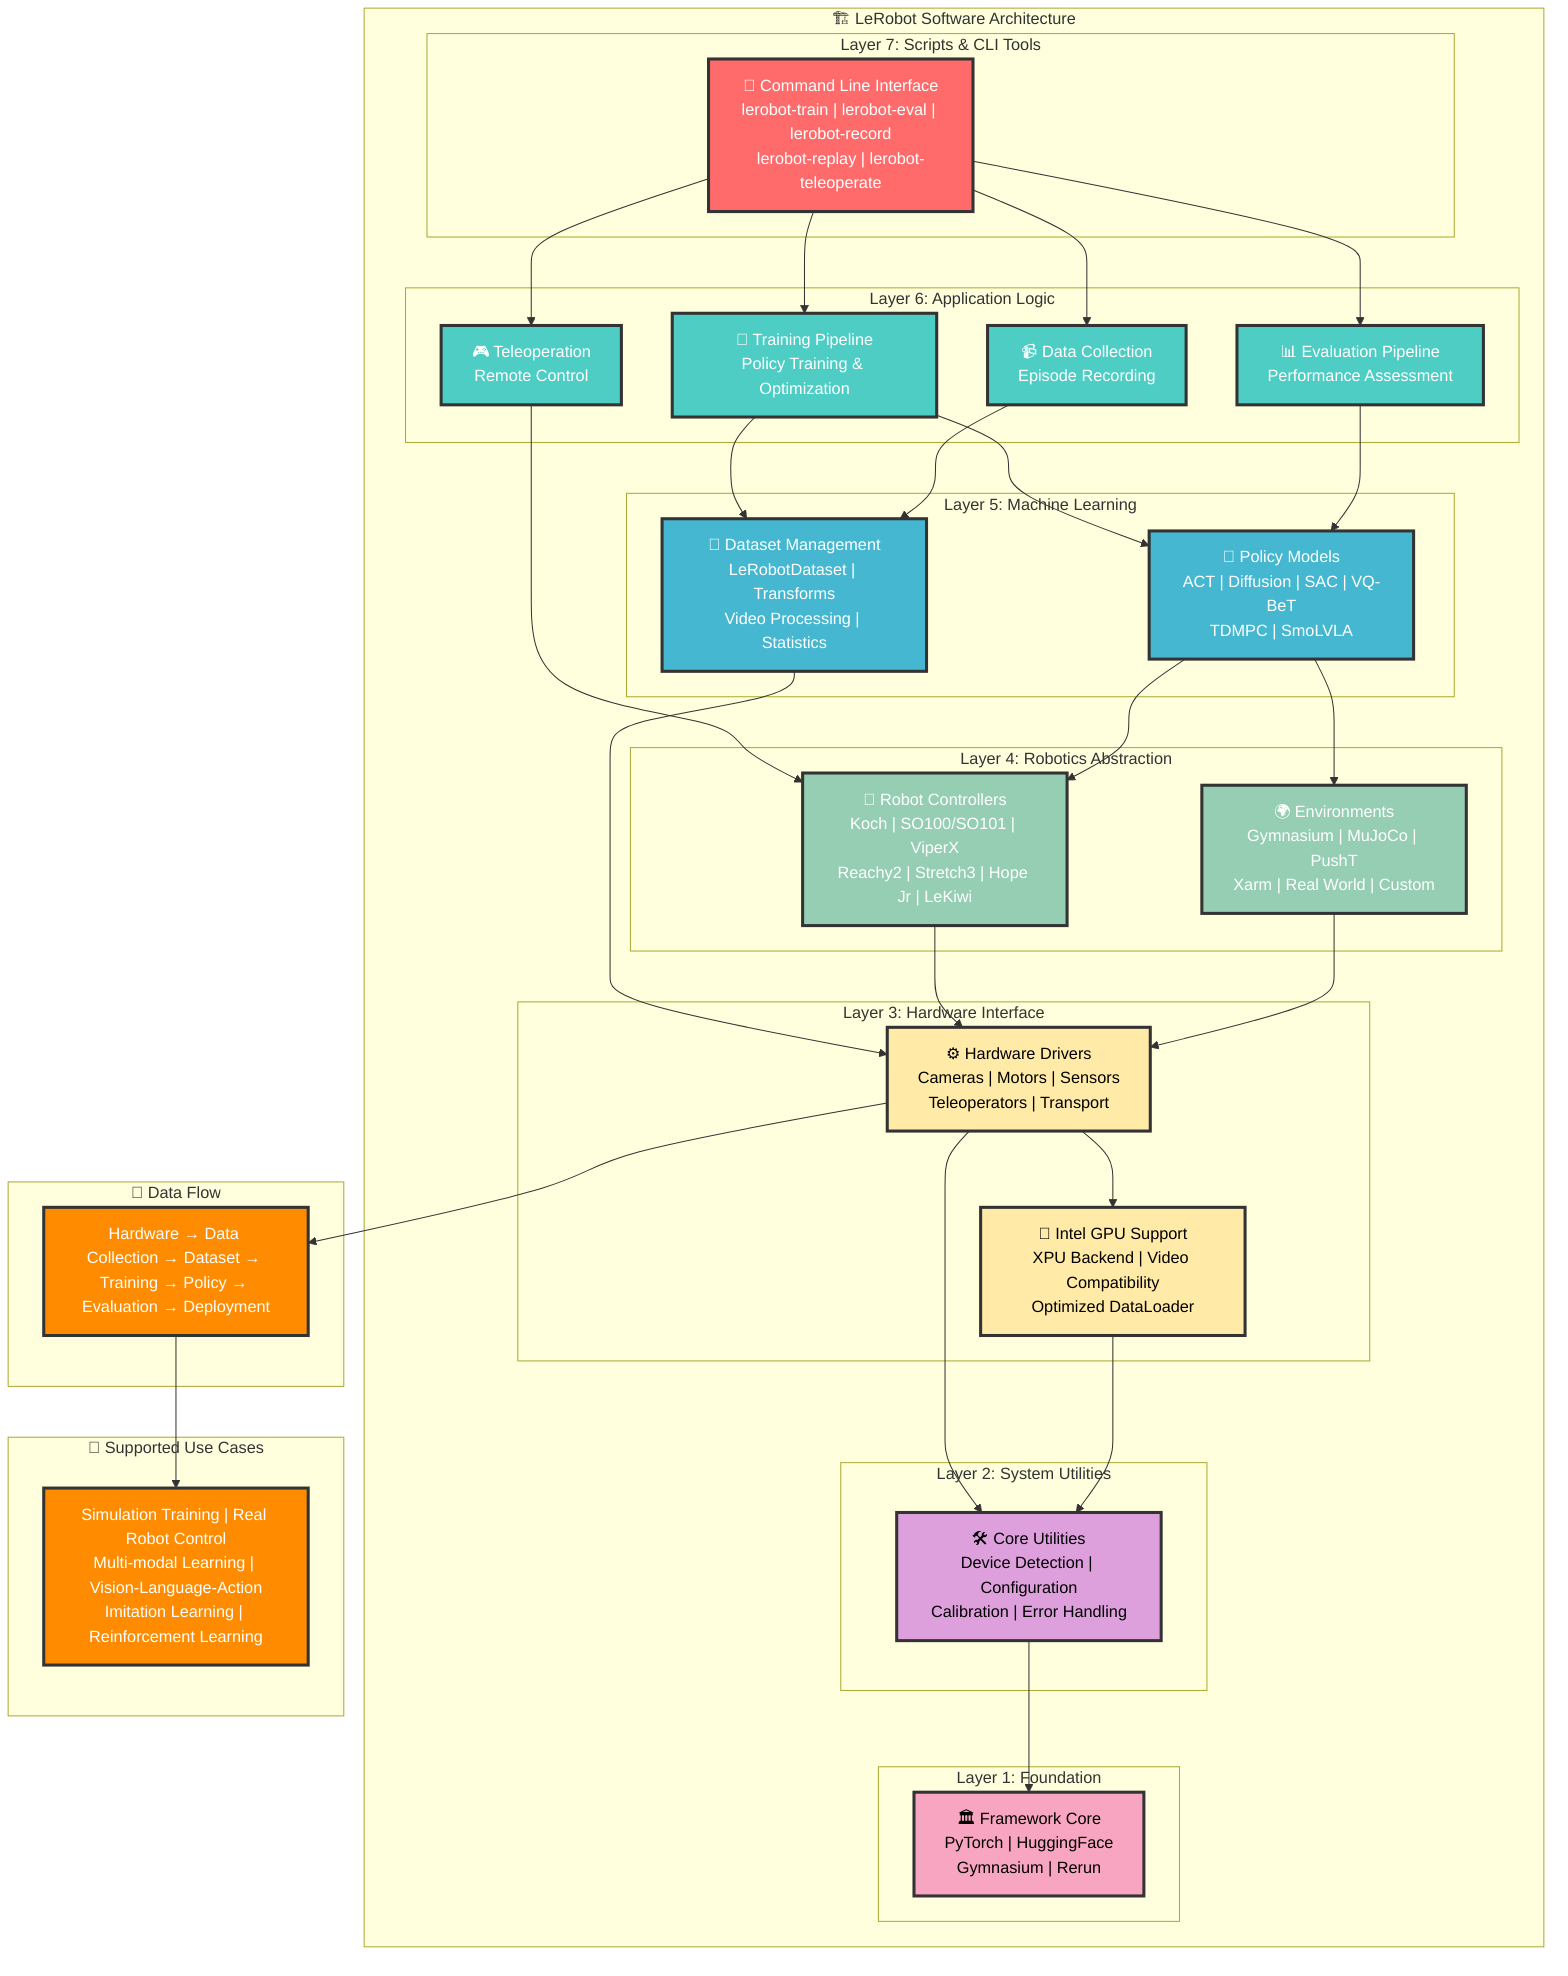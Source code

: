 graph TB
    subgraph "🏗️ LeRobot Software Architecture"
        subgraph "Layer 7: Scripts & CLI Tools"
            CLI["🔧 Command Line Interface<br/>lerobot-train | lerobot-eval | lerobot-record<br/>lerobot-replay | lerobot-teleoperate"]
        end
        
        subgraph "Layer 6: Application Logic"
            Train["🎯 Training Pipeline<br/>Policy Training & Optimization"]
            Eval["📊 Evaluation Pipeline<br/>Performance Assessment"]
            Record["📹 Data Collection<br/>Episode Recording"]
            Teleop["🎮 Teleoperation<br/>Remote Control"]
        end
        
        subgraph "Layer 5: Machine Learning"
            Policies["🧠 Policy Models<br/>ACT | Diffusion | SAC | VQ-BeT<br/>TDMPC | SmoLVLA"]
            Datasets["💾 Dataset Management<br/>LeRobotDataset | Transforms<br/>Video Processing | Statistics"]
        end
        
        subgraph "Layer 4: Robotics Abstraction"
            Robots["🤖 Robot Controllers<br/>Koch | SO100/SO101 | ViperX<br/>Reachy2 | Stretch3 | Hope Jr | LeKiwi"]
            Envs["🌍 Environments<br/>Gymnasium | MuJoCo | PushT<br/>Xarm | Real World | Custom"]
        end
        
        subgraph "Layer 3: Hardware Interface"
            Hardware["⚙️ Hardware Drivers<br/>Cameras | Motors | Sensors<br/>Teleoperators | Transport"]
            Intel["🔧 Intel GPU Support<br/>XPU Backend | Video Compatibility<br/>Optimized DataLoader"]
        end
        
        subgraph "Layer 2: System Utilities"
            Utils["🛠️ Core Utilities<br/>Device Detection | Configuration<br/>Calibration | Error Handling"]
        end
        
        subgraph "Layer 1: Foundation"
            Core["🏛️ Framework Core<br/>PyTorch | HuggingFace<br/>Gymnasium | Rerun"]
        end
    end
    
    subgraph "🔄 Data Flow"
        DataFlow["Hardware → Data Collection → Dataset → Training → Policy → Evaluation → Deployment"]
    end
    
    subgraph "🎯 Supported Use Cases"
        UseCases["Simulation Training | Real Robot Control<br/>Multi-modal Learning | Vision-Language-Action<br/>Imitation Learning | Reinforcement Learning"]
    end
    
    %% Connections showing layer dependencies
    CLI --> Train
    CLI --> Eval  
    CLI --> Record
    CLI --> Teleop
    
    Train --> Policies
    Train --> Datasets
    Eval --> Policies
    Record --> Datasets
    Teleop --> Robots
    
    Policies --> Robots
    Policies --> Envs
    Datasets --> Hardware
    
    Robots --> Hardware
    Envs --> Hardware
    Hardware --> Intel
    
    Hardware --> Utils
    Intel --> Utils
    
    Utils --> Core
    
    %% Data flow connections
    Hardware --> DataFlow
    DataFlow --> UseCases
    
    classDef layer7 fill:#ff6b6b,stroke:#333,stroke-width:3px,color:#fff
    classDef layer6 fill:#4ecdc4,stroke:#333,stroke-width:3px,color:#fff
    classDef layer5 fill:#45b7d1,stroke:#333,stroke-width:3px,color:#fff
    classDef layer4 fill:#96ceb4,stroke:#333,stroke-width:3px,color:#fff
    classDef layer3 fill:#ffeaa7,stroke:#333,stroke-width:3px,color:#000
    classDef layer2 fill:#dda0dd,stroke:#333,stroke-width:3px,color:#000
    classDef layer1 fill:#f8a5c2,stroke:#333,stroke-width:3px,color:#000
    classDef special fill:#ff8c00,stroke:#333,stroke-width:3px,color:#fff
    
    class CLI layer7
    class Train,Eval,Record,Teleop layer6
    class Policies,Datasets layer5
    class Robots,Envs layer4
    class Hardware,Intel layer3
    class Utils layer2
    class Core layer1
    class DataFlow,UseCases special